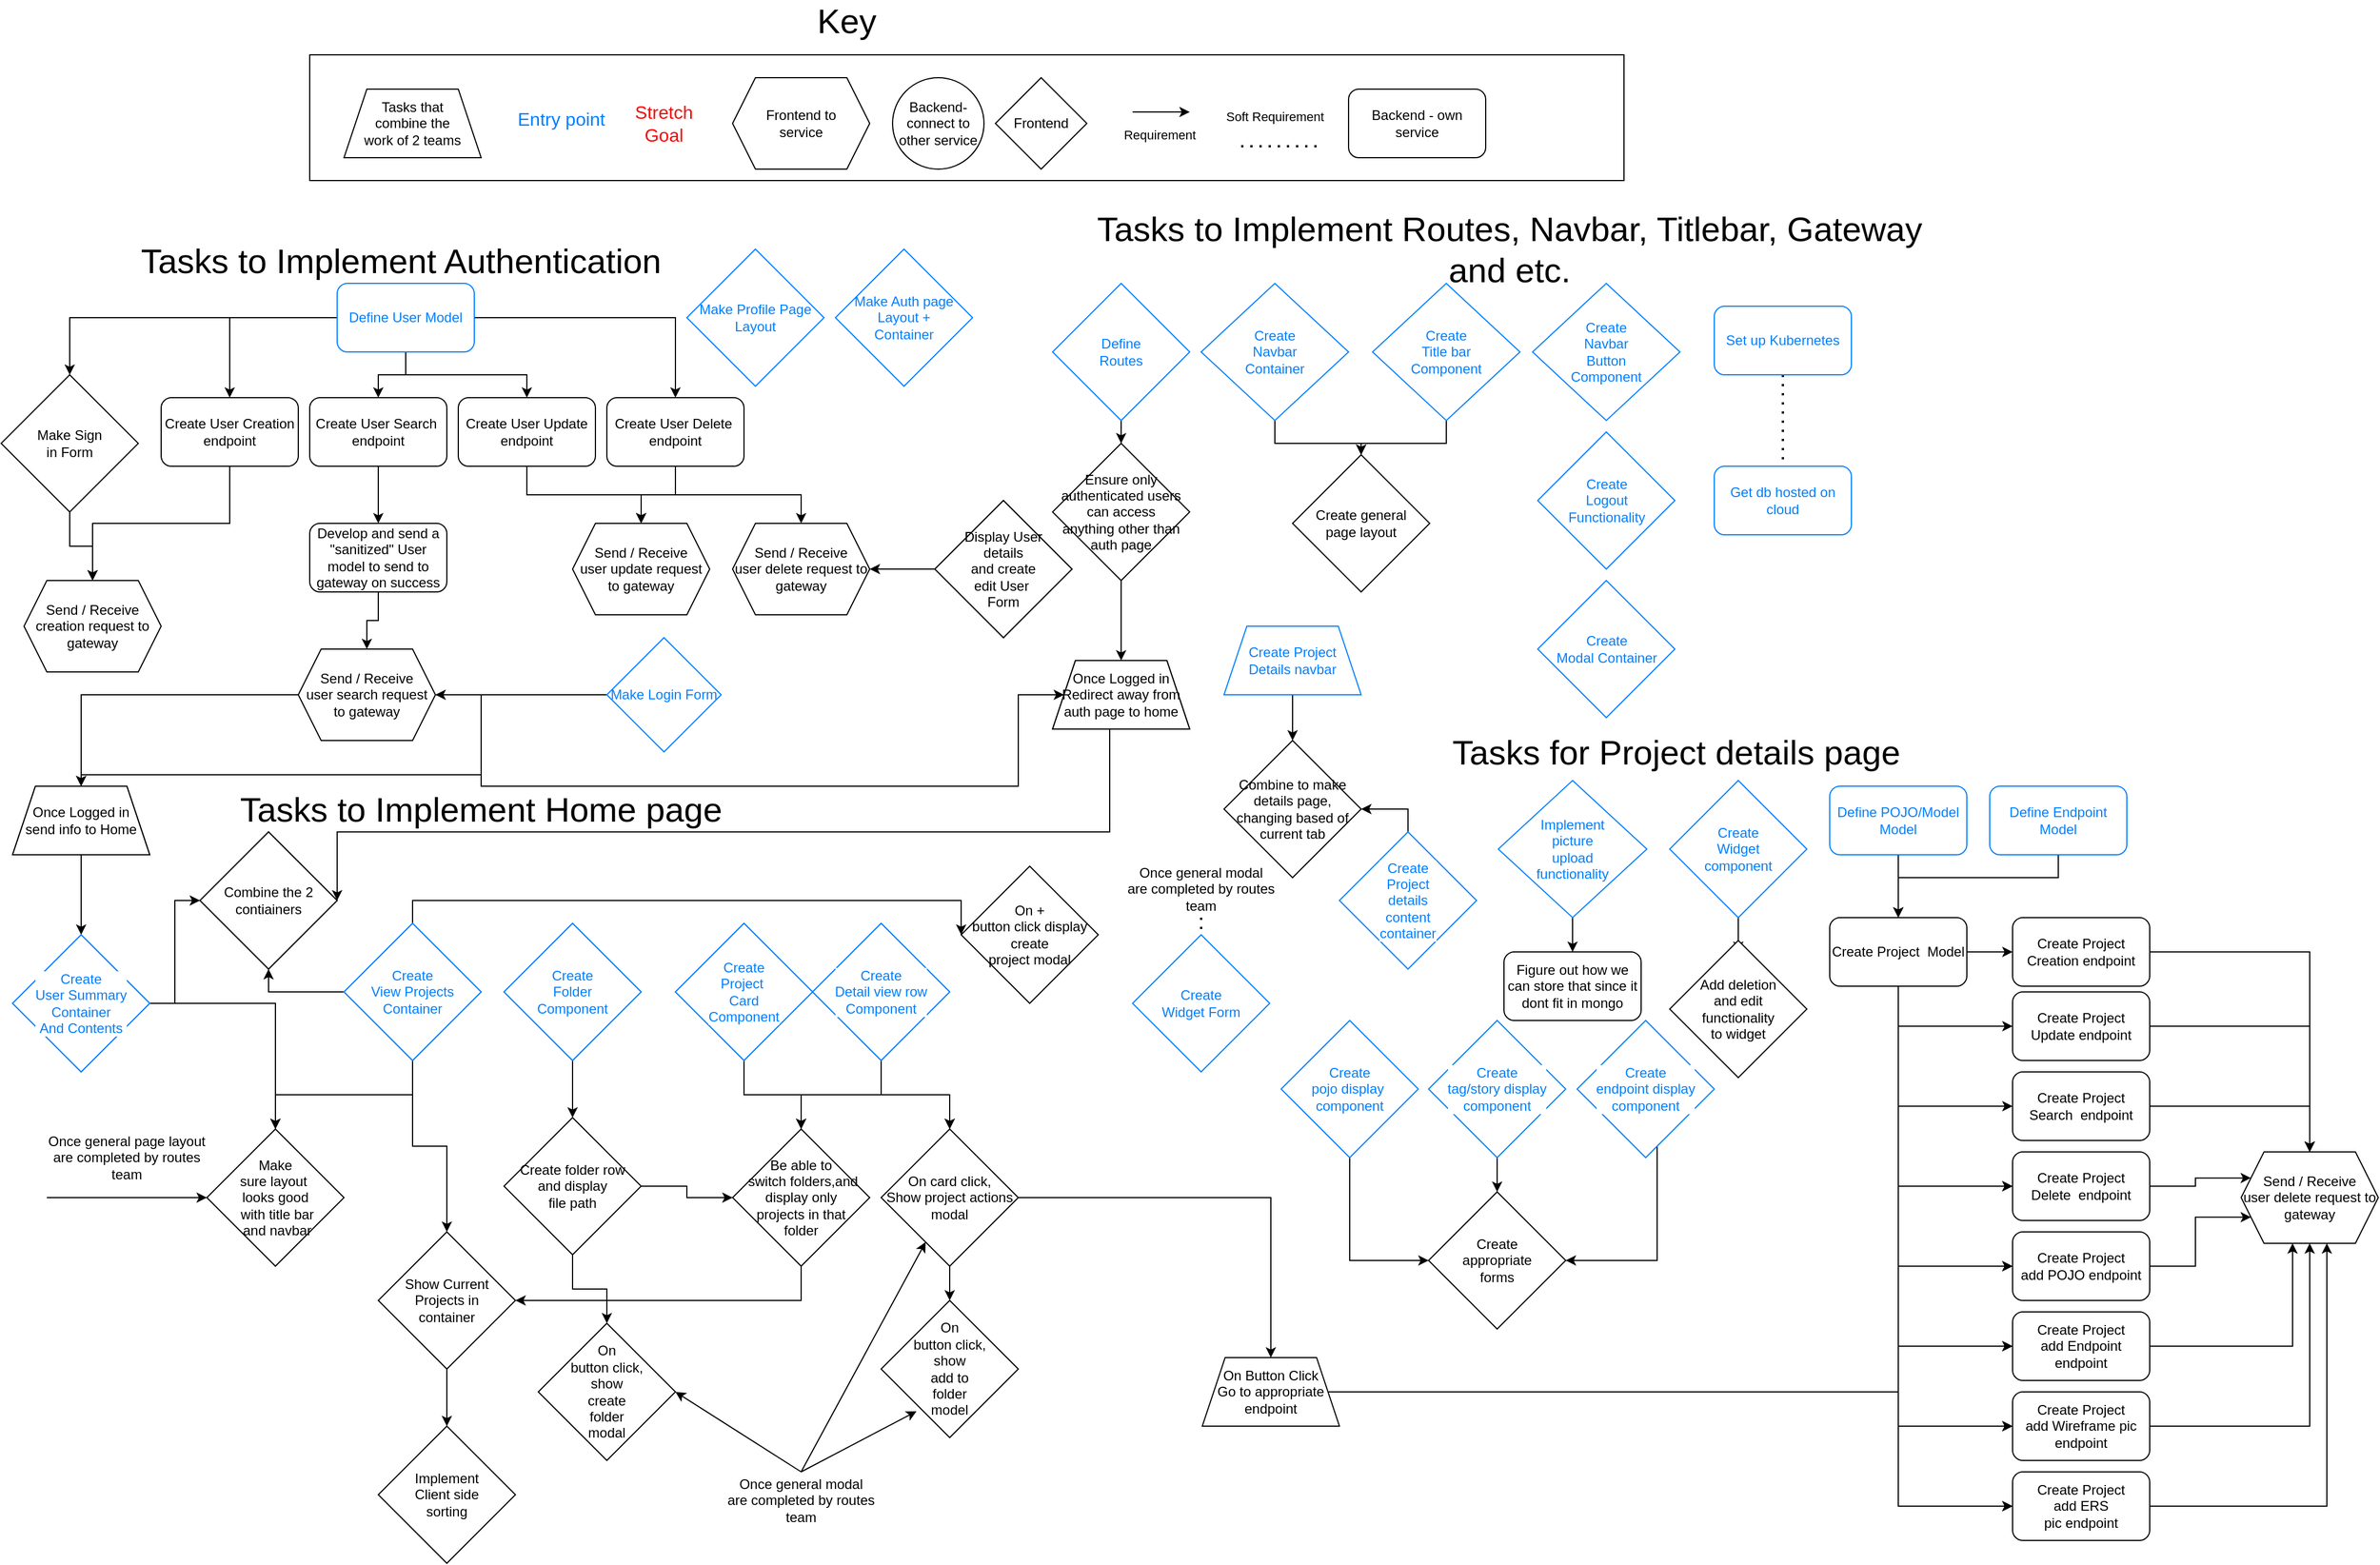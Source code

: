 <mxfile version="14.7.3" type="device"><diagram id="C5RBs43oDa-KdzZeNtuy" name="Page-1"><mxGraphModel dx="2426" dy="2584" grid="1" gridSize="10" guides="1" tooltips="1" connect="1" arrows="1" fold="1" page="1" pageScale="1" pageWidth="827" pageHeight="1169" math="0" shadow="0"><root><mxCell id="WIyWlLk6GJQsqaUBKTNV-0"/><mxCell id="WIyWlLk6GJQsqaUBKTNV-1" parent="WIyWlLk6GJQsqaUBKTNV-0"/><mxCell id="fCDRb3hKOG8olFtA25Bi-0" value="&lt;font style=&quot;font-size: 30px&quot;&gt;Tasks to Implement Authentication&lt;/font&gt;" style="text;html=1;strokeColor=none;fillColor=none;align=center;verticalAlign=middle;whiteSpace=wrap;rounded=0;" vertex="1" parent="WIyWlLk6GJQsqaUBKTNV-1"><mxGeometry x="70" y="10" width="580" height="20" as="geometry"/></mxCell><mxCell id="fCDRb3hKOG8olFtA25Bi-57" style="edgeStyle=orthogonalEdgeStyle;rounded=0;orthogonalLoop=1;jettySize=auto;html=1;entryX=1;entryY=0.5;entryDx=0;entryDy=0;fontColor=#000000;" edge="1" parent="WIyWlLk6GJQsqaUBKTNV-1" source="fCDRb3hKOG8olFtA25Bi-7" target="fCDRb3hKOG8olFtA25Bi-53"><mxGeometry relative="1" as="geometry"/></mxCell><mxCell id="fCDRb3hKOG8olFtA25Bi-7" value="&lt;font color=&quot;#007fff&quot;&gt;Make Login Form&lt;/font&gt;" style="rhombus;whiteSpace=wrap;html=1;strokeColor=#007FFF;" vertex="1" parent="WIyWlLk6GJQsqaUBKTNV-1"><mxGeometry x="540" y="350" width="100" height="100" as="geometry"/></mxCell><mxCell id="fCDRb3hKOG8olFtA25Bi-49" style="edgeStyle=orthogonalEdgeStyle;rounded=0;orthogonalLoop=1;jettySize=auto;html=1;exitX=0.5;exitY=1;exitDx=0;exitDy=0;entryX=0.5;entryY=0;entryDx=0;entryDy=0;fontColor=#000000;" edge="1" parent="WIyWlLk6GJQsqaUBKTNV-1" source="fCDRb3hKOG8olFtA25Bi-8" target="fCDRb3hKOG8olFtA25Bi-46"><mxGeometry relative="1" as="geometry"/></mxCell><mxCell id="fCDRb3hKOG8olFtA25Bi-8" value="Make Sign &lt;br&gt;in Form" style="rhombus;whiteSpace=wrap;html=1;" vertex="1" parent="WIyWlLk6GJQsqaUBKTNV-1"><mxGeometry x="10" y="120" width="120" height="120" as="geometry"/></mxCell><mxCell id="fCDRb3hKOG8olFtA25Bi-9" value="Make Auth page Layout +&lt;br&gt;Container" style="rhombus;whiteSpace=wrap;html=1;strokeColor=#007FFF;fontColor=#007FFF;" vertex="1" parent="WIyWlLk6GJQsqaUBKTNV-1"><mxGeometry x="740" y="10" width="120" height="120" as="geometry"/></mxCell><mxCell id="fCDRb3hKOG8olFtA25Bi-30" style="edgeStyle=orthogonalEdgeStyle;rounded=0;orthogonalLoop=1;jettySize=auto;html=1;fontColor=#FF0000;" edge="1" parent="WIyWlLk6GJQsqaUBKTNV-1" source="fCDRb3hKOG8olFtA25Bi-14" target="fCDRb3hKOG8olFtA25Bi-8"><mxGeometry relative="1" as="geometry"/></mxCell><mxCell id="fCDRb3hKOG8olFtA25Bi-31" style="edgeStyle=orthogonalEdgeStyle;rounded=0;orthogonalLoop=1;jettySize=auto;html=1;exitX=0;exitY=0.5;exitDx=0;exitDy=0;entryX=0.5;entryY=0;entryDx=0;entryDy=0;fontColor=#FF0000;" edge="1" parent="WIyWlLk6GJQsqaUBKTNV-1" source="fCDRb3hKOG8olFtA25Bi-14" target="fCDRb3hKOG8olFtA25Bi-18"><mxGeometry relative="1" as="geometry"/></mxCell><mxCell id="fCDRb3hKOG8olFtA25Bi-32" style="edgeStyle=orthogonalEdgeStyle;rounded=0;orthogonalLoop=1;jettySize=auto;html=1;exitX=0.5;exitY=1;exitDx=0;exitDy=0;entryX=0.5;entryY=0;entryDx=0;entryDy=0;fontColor=#FF0000;" edge="1" parent="WIyWlLk6GJQsqaUBKTNV-1" source="fCDRb3hKOG8olFtA25Bi-14" target="fCDRb3hKOG8olFtA25Bi-21"><mxGeometry relative="1" as="geometry"/></mxCell><mxCell id="fCDRb3hKOG8olFtA25Bi-33" style="edgeStyle=orthogonalEdgeStyle;rounded=0;orthogonalLoop=1;jettySize=auto;html=1;exitX=0.5;exitY=1;exitDx=0;exitDy=0;fontColor=#FF0000;" edge="1" parent="WIyWlLk6GJQsqaUBKTNV-1" source="fCDRb3hKOG8olFtA25Bi-14" target="fCDRb3hKOG8olFtA25Bi-24"><mxGeometry relative="1" as="geometry"/></mxCell><mxCell id="fCDRb3hKOG8olFtA25Bi-34" style="edgeStyle=orthogonalEdgeStyle;rounded=0;orthogonalLoop=1;jettySize=auto;html=1;exitX=1;exitY=0.5;exitDx=0;exitDy=0;fontColor=#FF0000;" edge="1" parent="WIyWlLk6GJQsqaUBKTNV-1" source="fCDRb3hKOG8olFtA25Bi-14" target="fCDRb3hKOG8olFtA25Bi-25"><mxGeometry relative="1" as="geometry"/></mxCell><mxCell id="fCDRb3hKOG8olFtA25Bi-14" value="&lt;font&gt;Define User Model&lt;/font&gt;" style="rounded=1;whiteSpace=wrap;html=1;strokeColor=#007FFF;fontColor=#007FFF;" vertex="1" parent="WIyWlLk6GJQsqaUBKTNV-1"><mxGeometry x="304" y="40" width="120" height="60" as="geometry"/></mxCell><mxCell id="fCDRb3hKOG8olFtA25Bi-50" style="edgeStyle=orthogonalEdgeStyle;rounded=0;orthogonalLoop=1;jettySize=auto;html=1;exitX=0.5;exitY=1;exitDx=0;exitDy=0;entryX=0.5;entryY=0;entryDx=0;entryDy=0;fontColor=#000000;" edge="1" parent="WIyWlLk6GJQsqaUBKTNV-1" source="fCDRb3hKOG8olFtA25Bi-18" target="fCDRb3hKOG8olFtA25Bi-46"><mxGeometry relative="1" as="geometry"/></mxCell><mxCell id="fCDRb3hKOG8olFtA25Bi-18" value="&lt;font color=&quot;#000000&quot;&gt;Create User Creation endpoint&lt;/font&gt;" style="rounded=1;whiteSpace=wrap;html=1;fontColor=#FF0000;strokeColor=#000000;" vertex="1" parent="WIyWlLk6GJQsqaUBKTNV-1"><mxGeometry x="150" y="140" width="120" height="60" as="geometry"/></mxCell><mxCell id="fCDRb3hKOG8olFtA25Bi-44" style="edgeStyle=orthogonalEdgeStyle;rounded=0;orthogonalLoop=1;jettySize=auto;html=1;exitX=0.5;exitY=1;exitDx=0;exitDy=0;fontColor=#FF0000;" edge="1" parent="WIyWlLk6GJQsqaUBKTNV-1" source="fCDRb3hKOG8olFtA25Bi-21" target="fCDRb3hKOG8olFtA25Bi-43"><mxGeometry relative="1" as="geometry"/></mxCell><mxCell id="fCDRb3hKOG8olFtA25Bi-21" value="&lt;font color=&quot;#000000&quot;&gt;Create User Search&amp;nbsp; endpoint&lt;/font&gt;" style="rounded=1;whiteSpace=wrap;html=1;fontColor=#FF0000;strokeColor=#000000;" vertex="1" parent="WIyWlLk6GJQsqaUBKTNV-1"><mxGeometry x="280" y="140" width="120" height="60" as="geometry"/></mxCell><mxCell id="fCDRb3hKOG8olFtA25Bi-63" style="edgeStyle=orthogonalEdgeStyle;rounded=0;orthogonalLoop=1;jettySize=auto;html=1;fontColor=#000000;" edge="1" parent="WIyWlLk6GJQsqaUBKTNV-1" source="fCDRb3hKOG8olFtA25Bi-24" target="fCDRb3hKOG8olFtA25Bi-58"><mxGeometry relative="1" as="geometry"/></mxCell><mxCell id="fCDRb3hKOG8olFtA25Bi-24" value="&lt;font color=&quot;#000000&quot;&gt;Create User Update endpoint&lt;/font&gt;" style="rounded=1;whiteSpace=wrap;html=1;fontColor=#FF0000;strokeColor=#000000;" vertex="1" parent="WIyWlLk6GJQsqaUBKTNV-1"><mxGeometry x="410" y="140" width="120" height="60" as="geometry"/></mxCell><mxCell id="fCDRb3hKOG8olFtA25Bi-60" style="edgeStyle=orthogonalEdgeStyle;rounded=0;orthogonalLoop=1;jettySize=auto;html=1;entryX=0.5;entryY=0;entryDx=0;entryDy=0;fontColor=#000000;" edge="1" parent="WIyWlLk6GJQsqaUBKTNV-1" source="fCDRb3hKOG8olFtA25Bi-25" target="fCDRb3hKOG8olFtA25Bi-58"><mxGeometry relative="1" as="geometry"/></mxCell><mxCell id="fCDRb3hKOG8olFtA25Bi-61" style="edgeStyle=orthogonalEdgeStyle;rounded=0;orthogonalLoop=1;jettySize=auto;html=1;entryX=0.5;entryY=0;entryDx=0;entryDy=0;fontColor=#000000;" edge="1" parent="WIyWlLk6GJQsqaUBKTNV-1" source="fCDRb3hKOG8olFtA25Bi-25" target="fCDRb3hKOG8olFtA25Bi-59"><mxGeometry relative="1" as="geometry"/></mxCell><mxCell id="fCDRb3hKOG8olFtA25Bi-25" value="&lt;font color=&quot;#000000&quot;&gt;Create User Delete&amp;nbsp; endpoint&lt;/font&gt;" style="rounded=1;whiteSpace=wrap;html=1;fontColor=#FF0000;strokeColor=#000000;" vertex="1" parent="WIyWlLk6GJQsqaUBKTNV-1"><mxGeometry x="540" y="140" width="120" height="60" as="geometry"/></mxCell><mxCell id="fCDRb3hKOG8olFtA25Bi-37" value="&lt;font&gt;Make Profile Page Layout&lt;/font&gt;" style="rhombus;whiteSpace=wrap;html=1;strokeColor=#007FFF;fontColor=#007FFF;" vertex="1" parent="WIyWlLk6GJQsqaUBKTNV-1"><mxGeometry x="610" y="10" width="120" height="120" as="geometry"/></mxCell><mxCell id="fCDRb3hKOG8olFtA25Bi-62" style="edgeStyle=orthogonalEdgeStyle;rounded=0;orthogonalLoop=1;jettySize=auto;html=1;entryX=1;entryY=0.5;entryDx=0;entryDy=0;fontColor=#000000;" edge="1" parent="WIyWlLk6GJQsqaUBKTNV-1" source="fCDRb3hKOG8olFtA25Bi-40" target="fCDRb3hKOG8olFtA25Bi-59"><mxGeometry relative="1" as="geometry"/></mxCell><mxCell id="fCDRb3hKOG8olFtA25Bi-40" value="&lt;font color=&quot;#000000&quot;&gt;Display User &lt;br&gt;details&lt;br&gt;and create&lt;br&gt;edit User&amp;nbsp;&lt;br&gt;Form&lt;br&gt;&lt;/font&gt;" style="rhombus;whiteSpace=wrap;html=1;fontColor=#FF0000;fillColor=none;" vertex="1" parent="WIyWlLk6GJQsqaUBKTNV-1"><mxGeometry x="827" y="230" width="120" height="120" as="geometry"/></mxCell><mxCell id="fCDRb3hKOG8olFtA25Bi-160" style="edgeStyle=orthogonalEdgeStyle;rounded=0;orthogonalLoop=1;jettySize=auto;html=1;fontColor=#007FFF;" edge="1" parent="WIyWlLk6GJQsqaUBKTNV-1" source="fCDRb3hKOG8olFtA25Bi-43" target="fCDRb3hKOG8olFtA25Bi-53"><mxGeometry relative="1" as="geometry"/></mxCell><mxCell id="fCDRb3hKOG8olFtA25Bi-43" value="&lt;font color=&quot;#000000&quot;&gt;Develop and send a &quot;sanitized&quot; User model to send to gateway on success&lt;/font&gt;" style="rounded=1;whiteSpace=wrap;html=1;fontColor=#FF0000;strokeColor=#000000;" vertex="1" parent="WIyWlLk6GJQsqaUBKTNV-1"><mxGeometry x="280" y="250" width="120" height="60" as="geometry"/></mxCell><mxCell id="fCDRb3hKOG8olFtA25Bi-46" value="Send / Receive&lt;br&gt;creation request to gateway" style="shape=hexagon;perimeter=hexagonPerimeter2;whiteSpace=wrap;html=1;fixedSize=1;fontColor=#000000;strokeColor=#000000;" vertex="1" parent="WIyWlLk6GJQsqaUBKTNV-1"><mxGeometry x="30" y="300" width="120" height="80" as="geometry"/></mxCell><mxCell id="fCDRb3hKOG8olFtA25Bi-123" style="edgeStyle=orthogonalEdgeStyle;rounded=0;orthogonalLoop=1;jettySize=auto;html=1;fontColor=#000000;" edge="1" parent="WIyWlLk6GJQsqaUBKTNV-1" source="fCDRb3hKOG8olFtA25Bi-53"><mxGeometry relative="1" as="geometry"><mxPoint x="80" y="480" as="targetPoint"/><Array as="points"><mxPoint x="430" y="400"/><mxPoint x="430" y="470"/><mxPoint x="80" y="470"/></Array></mxGeometry></mxCell><mxCell id="fCDRb3hKOG8olFtA25Bi-139" style="edgeStyle=orthogonalEdgeStyle;rounded=0;orthogonalLoop=1;jettySize=auto;html=1;entryX=0;entryY=0.5;entryDx=0;entryDy=0;fontColor=#007FFF;" edge="1" parent="WIyWlLk6GJQsqaUBKTNV-1" source="fCDRb3hKOG8olFtA25Bi-53" target="fCDRb3hKOG8olFtA25Bi-133"><mxGeometry relative="1" as="geometry"><Array as="points"><mxPoint x="430" y="400"/><mxPoint x="430" y="480"/><mxPoint x="900" y="480"/><mxPoint x="900" y="400"/></Array></mxGeometry></mxCell><mxCell id="fCDRb3hKOG8olFtA25Bi-159" style="edgeStyle=orthogonalEdgeStyle;rounded=0;orthogonalLoop=1;jettySize=auto;html=1;entryX=0.5;entryY=0;entryDx=0;entryDy=0;fontColor=#007FFF;" edge="1" parent="WIyWlLk6GJQsqaUBKTNV-1" source="fCDRb3hKOG8olFtA25Bi-53" target="fCDRb3hKOG8olFtA25Bi-120"><mxGeometry relative="1" as="geometry"/></mxCell><mxCell id="fCDRb3hKOG8olFtA25Bi-53" value="Send / Receive&lt;br&gt;user search request to gateway" style="shape=hexagon;perimeter=hexagonPerimeter2;whiteSpace=wrap;html=1;fixedSize=1;fontColor=#000000;strokeColor=#000000;" vertex="1" parent="WIyWlLk6GJQsqaUBKTNV-1"><mxGeometry x="270" y="360" width="120" height="80" as="geometry"/></mxCell><mxCell id="fCDRb3hKOG8olFtA25Bi-58" value="Send / Receive&lt;br&gt;user update request to gateway" style="shape=hexagon;perimeter=hexagonPerimeter2;whiteSpace=wrap;html=1;fixedSize=1;fontColor=#000000;strokeColor=#000000;" vertex="1" parent="WIyWlLk6GJQsqaUBKTNV-1"><mxGeometry x="510" y="250" width="120" height="80" as="geometry"/></mxCell><mxCell id="fCDRb3hKOG8olFtA25Bi-59" value="Send / Receive&lt;br&gt;user delete request to gateway" style="shape=hexagon;perimeter=hexagonPerimeter2;whiteSpace=wrap;html=1;fixedSize=1;fontColor=#000000;strokeColor=#000000;" vertex="1" parent="WIyWlLk6GJQsqaUBKTNV-1"><mxGeometry x="650" y="250" width="120" height="80" as="geometry"/></mxCell><mxCell id="fCDRb3hKOG8olFtA25Bi-65" value="&lt;font style=&quot;font-size: 30px&quot;&gt;Tasks to Implement Home page&lt;/font&gt;" style="text;html=1;strokeColor=none;fillColor=none;align=center;verticalAlign=middle;whiteSpace=wrap;rounded=0;" vertex="1" parent="WIyWlLk6GJQsqaUBKTNV-1"><mxGeometry x="140" y="490" width="580" height="20" as="geometry"/></mxCell><mxCell id="fCDRb3hKOG8olFtA25Bi-73" style="edgeStyle=orthogonalEdgeStyle;rounded=0;orthogonalLoop=1;jettySize=auto;html=1;fontColor=#000000;" edge="1" parent="WIyWlLk6GJQsqaUBKTNV-1" source="fCDRb3hKOG8olFtA25Bi-66" target="fCDRb3hKOG8olFtA25Bi-72"><mxGeometry relative="1" as="geometry"/></mxCell><mxCell id="fCDRb3hKOG8olFtA25Bi-102" style="edgeStyle=orthogonalEdgeStyle;rounded=0;orthogonalLoop=1;jettySize=auto;html=1;fontColor=#000000;" edge="1" parent="WIyWlLk6GJQsqaUBKTNV-1" source="fCDRb3hKOG8olFtA25Bi-66" target="fCDRb3hKOG8olFtA25Bi-101"><mxGeometry relative="1" as="geometry"/></mxCell><mxCell id="fCDRb3hKOG8olFtA25Bi-113" style="edgeStyle=orthogonalEdgeStyle;rounded=0;orthogonalLoop=1;jettySize=auto;html=1;fontColor=#000000;entryX=0;entryY=0.5;entryDx=0;entryDy=0;" edge="1" parent="WIyWlLk6GJQsqaUBKTNV-1" source="fCDRb3hKOG8olFtA25Bi-66" target="fCDRb3hKOG8olFtA25Bi-111"><mxGeometry relative="1" as="geometry"><mxPoint x="880" y="580" as="targetPoint"/><Array as="points"><mxPoint x="370" y="580"/></Array></mxGeometry></mxCell><mxCell id="fCDRb3hKOG8olFtA25Bi-136" style="edgeStyle=orthogonalEdgeStyle;rounded=0;orthogonalLoop=1;jettySize=auto;html=1;entryX=0.5;entryY=1;entryDx=0;entryDy=0;fontColor=#007FFF;" edge="1" parent="WIyWlLk6GJQsqaUBKTNV-1" source="fCDRb3hKOG8olFtA25Bi-66" target="fCDRb3hKOG8olFtA25Bi-134"><mxGeometry relative="1" as="geometry"/></mxCell><mxCell id="fCDRb3hKOG8olFtA25Bi-66" value="Create &lt;br&gt;View Projects&lt;br&gt;Container" style="rhombus;whiteSpace=wrap;html=1;fillColor=none;strokeColor=#007FFF;labelBackgroundColor=#ffffff;fontColor=#007FFF;" vertex="1" parent="WIyWlLk6GJQsqaUBKTNV-1"><mxGeometry x="310" y="600" width="120" height="120" as="geometry"/></mxCell><mxCell id="fCDRb3hKOG8olFtA25Bi-100" style="edgeStyle=orthogonalEdgeStyle;rounded=0;orthogonalLoop=1;jettySize=auto;html=1;fontColor=#000000;" edge="1" parent="WIyWlLk6GJQsqaUBKTNV-1" source="fCDRb3hKOG8olFtA25Bi-67" target="fCDRb3hKOG8olFtA25Bi-72"><mxGeometry relative="1" as="geometry"/></mxCell><mxCell id="fCDRb3hKOG8olFtA25Bi-135" style="edgeStyle=orthogonalEdgeStyle;rounded=0;orthogonalLoop=1;jettySize=auto;html=1;entryX=0;entryY=0.5;entryDx=0;entryDy=0;fontColor=#007FFF;" edge="1" parent="WIyWlLk6GJQsqaUBKTNV-1" source="fCDRb3hKOG8olFtA25Bi-67" target="fCDRb3hKOG8olFtA25Bi-134"><mxGeometry relative="1" as="geometry"/></mxCell><mxCell id="fCDRb3hKOG8olFtA25Bi-67" value="Create &lt;br&gt;User Summary&lt;br&gt;Container&lt;br&gt;And Contents" style="rhombus;whiteSpace=wrap;html=1;fillColor=none;strokeColor=#007FFF;labelBackgroundColor=#ffffff;fontColor=#007FFF;" vertex="1" parent="WIyWlLk6GJQsqaUBKTNV-1"><mxGeometry x="20" y="610" width="120" height="120" as="geometry"/></mxCell><mxCell id="fCDRb3hKOG8olFtA25Bi-68" value="" style="endArrow=classic;html=1;fontColor=#000000;entryX=0;entryY=0.5;entryDx=0;entryDy=0;" edge="1" parent="WIyWlLk6GJQsqaUBKTNV-1" target="fCDRb3hKOG8olFtA25Bi-72"><mxGeometry width="50" height="50" relative="1" as="geometry"><mxPoint x="50" y="840" as="sourcePoint"/><mxPoint x="149" y="790" as="targetPoint"/></mxGeometry></mxCell><mxCell id="fCDRb3hKOG8olFtA25Bi-70" value="Once general page layout&lt;br&gt;are completed by routes team" style="text;html=1;strokeColor=none;fillColor=none;align=center;verticalAlign=middle;whiteSpace=wrap;rounded=0;fontColor=#000000;" vertex="1" parent="WIyWlLk6GJQsqaUBKTNV-1"><mxGeometry x="40" y="780" width="160" height="50" as="geometry"/></mxCell><mxCell id="fCDRb3hKOG8olFtA25Bi-72" value="Make &lt;br&gt;sure layout&amp;nbsp;&lt;br&gt;looks good&lt;br&gt;&amp;nbsp;with title bar&lt;br&gt;&amp;nbsp;and navbar" style="rhombus;whiteSpace=wrap;html=1;fontColor=#000000;strokeColor=#000000;" vertex="1" parent="WIyWlLk6GJQsqaUBKTNV-1"><mxGeometry x="190" y="780" width="120" height="120" as="geometry"/></mxCell><mxCell id="fCDRb3hKOG8olFtA25Bi-88" style="edgeStyle=orthogonalEdgeStyle;rounded=0;orthogonalLoop=1;jettySize=auto;html=1;fontColor=#000000;" edge="1" parent="WIyWlLk6GJQsqaUBKTNV-1" source="fCDRb3hKOG8olFtA25Bi-76" target="fCDRb3hKOG8olFtA25Bi-86"><mxGeometry relative="1" as="geometry"/></mxCell><mxCell id="fCDRb3hKOG8olFtA25Bi-99" style="edgeStyle=orthogonalEdgeStyle;rounded=0;orthogonalLoop=1;jettySize=auto;html=1;exitX=0.5;exitY=1;exitDx=0;exitDy=0;fontColor=#000000;" edge="1" parent="WIyWlLk6GJQsqaUBKTNV-1" source="fCDRb3hKOG8olFtA25Bi-76" target="fCDRb3hKOG8olFtA25Bi-91"><mxGeometry relative="1" as="geometry"/></mxCell><mxCell id="fCDRb3hKOG8olFtA25Bi-76" value="Create &lt;br&gt;Project&amp;nbsp;&lt;br&gt;Card&lt;br&gt;Component" style="rhombus;whiteSpace=wrap;html=1;fillColor=none;strokeColor=#007FFF;labelBackgroundColor=#ffffff;fontColor=#007FFF;" vertex="1" parent="WIyWlLk6GJQsqaUBKTNV-1"><mxGeometry x="600" y="600" width="120" height="120" as="geometry"/></mxCell><mxCell id="fCDRb3hKOG8olFtA25Bi-84" style="edgeStyle=orthogonalEdgeStyle;rounded=0;orthogonalLoop=1;jettySize=auto;html=1;fontColor=#000000;" edge="1" parent="WIyWlLk6GJQsqaUBKTNV-1" source="fCDRb3hKOG8olFtA25Bi-78" target="fCDRb3hKOG8olFtA25Bi-83"><mxGeometry relative="1" as="geometry"/></mxCell><mxCell id="fCDRb3hKOG8olFtA25Bi-78" value="Create &lt;br&gt;Folder&lt;br&gt;Component" style="rhombus;whiteSpace=wrap;html=1;fillColor=none;strokeColor=#007FFF;labelBackgroundColor=#ffffff;fontColor=#007FFF;" vertex="1" parent="WIyWlLk6GJQsqaUBKTNV-1"><mxGeometry x="450" y="600" width="120" height="120" as="geometry"/></mxCell><mxCell id="fCDRb3hKOG8olFtA25Bi-94" style="edgeStyle=orthogonalEdgeStyle;rounded=0;orthogonalLoop=1;jettySize=auto;html=1;fontColor=#000000;" edge="1" parent="WIyWlLk6GJQsqaUBKTNV-1" source="fCDRb3hKOG8olFtA25Bi-80" target="fCDRb3hKOG8olFtA25Bi-86"><mxGeometry relative="1" as="geometry"/></mxCell><mxCell id="fCDRb3hKOG8olFtA25Bi-98" style="edgeStyle=orthogonalEdgeStyle;rounded=0;orthogonalLoop=1;jettySize=auto;html=1;fontColor=#000000;" edge="1" parent="WIyWlLk6GJQsqaUBKTNV-1" source="fCDRb3hKOG8olFtA25Bi-80" target="fCDRb3hKOG8olFtA25Bi-91"><mxGeometry relative="1" as="geometry"/></mxCell><mxCell id="fCDRb3hKOG8olFtA25Bi-80" value="Create &lt;br&gt;Detail view row&lt;br&gt;Component" style="rhombus;whiteSpace=wrap;html=1;fillColor=none;strokeColor=#007FFF;labelBackgroundColor=#ffffff;fontColor=#007FFF;" vertex="1" parent="WIyWlLk6GJQsqaUBKTNV-1"><mxGeometry x="720" y="600" width="120" height="120" as="geometry"/></mxCell><mxCell id="fCDRb3hKOG8olFtA25Bi-82" value="Implement &lt;br&gt;Client side &lt;br&gt;sorting" style="rhombus;whiteSpace=wrap;html=1;fontColor=#000000;strokeColor=#000000;" vertex="1" parent="WIyWlLk6GJQsqaUBKTNV-1"><mxGeometry x="340" y="1040" width="120" height="120" as="geometry"/></mxCell><mxCell id="fCDRb3hKOG8olFtA25Bi-87" style="edgeStyle=orthogonalEdgeStyle;rounded=0;orthogonalLoop=1;jettySize=auto;html=1;entryX=0;entryY=0.5;entryDx=0;entryDy=0;fontColor=#000000;" edge="1" parent="WIyWlLk6GJQsqaUBKTNV-1" source="fCDRb3hKOG8olFtA25Bi-83" target="fCDRb3hKOG8olFtA25Bi-86"><mxGeometry relative="1" as="geometry"/></mxCell><mxCell id="fCDRb3hKOG8olFtA25Bi-109" style="edgeStyle=orthogonalEdgeStyle;rounded=0;orthogonalLoop=1;jettySize=auto;html=1;fontColor=#000000;" edge="1" parent="WIyWlLk6GJQsqaUBKTNV-1" source="fCDRb3hKOG8olFtA25Bi-83" target="fCDRb3hKOG8olFtA25Bi-108"><mxGeometry relative="1" as="geometry"/></mxCell><mxCell id="fCDRb3hKOG8olFtA25Bi-83" value="Create folder row&lt;br&gt;and display &lt;br&gt;file path" style="rhombus;whiteSpace=wrap;html=1;fontColor=#000000;strokeColor=#000000;" vertex="1" parent="WIyWlLk6GJQsqaUBKTNV-1"><mxGeometry x="450" y="770" width="120" height="120" as="geometry"/></mxCell><mxCell id="fCDRb3hKOG8olFtA25Bi-104" style="edgeStyle=orthogonalEdgeStyle;rounded=0;orthogonalLoop=1;jettySize=auto;html=1;entryX=1;entryY=0.5;entryDx=0;entryDy=0;fontColor=#000000;" edge="1" parent="WIyWlLk6GJQsqaUBKTNV-1" source="fCDRb3hKOG8olFtA25Bi-86" target="fCDRb3hKOG8olFtA25Bi-101"><mxGeometry relative="1" as="geometry"><Array as="points"><mxPoint x="710" y="930"/></Array></mxGeometry></mxCell><mxCell id="fCDRb3hKOG8olFtA25Bi-86" value="Be able to&lt;br&gt;&amp;nbsp;switch folders,and display only &lt;br&gt;projects in that &lt;br&gt;folder" style="rhombus;whiteSpace=wrap;html=1;fontColor=#000000;strokeColor=#000000;" vertex="1" parent="WIyWlLk6GJQsqaUBKTNV-1"><mxGeometry x="650" y="780" width="120" height="120" as="geometry"/></mxCell><mxCell id="fCDRb3hKOG8olFtA25Bi-106" style="edgeStyle=orthogonalEdgeStyle;rounded=0;orthogonalLoop=1;jettySize=auto;html=1;fontColor=#000000;" edge="1" parent="WIyWlLk6GJQsqaUBKTNV-1" source="fCDRb3hKOG8olFtA25Bi-91" target="fCDRb3hKOG8olFtA25Bi-107"><mxGeometry relative="1" as="geometry"><mxPoint x="840" y="960" as="targetPoint"/></mxGeometry></mxCell><mxCell id="fCDRb3hKOG8olFtA25Bi-257" style="edgeStyle=orthogonalEdgeStyle;rounded=0;orthogonalLoop=1;jettySize=auto;html=1;fontColor=#007FFF;" edge="1" parent="WIyWlLk6GJQsqaUBKTNV-1" source="fCDRb3hKOG8olFtA25Bi-91" target="fCDRb3hKOG8olFtA25Bi-256"><mxGeometry relative="1" as="geometry"/></mxCell><mxCell id="fCDRb3hKOG8olFtA25Bi-91" value="On card click,&lt;br&gt;Show project actions modal" style="rhombus;whiteSpace=wrap;html=1;fontColor=#000000;strokeColor=#000000;" vertex="1" parent="WIyWlLk6GJQsqaUBKTNV-1"><mxGeometry x="780" y="780" width="120" height="120" as="geometry"/></mxCell><mxCell id="fCDRb3hKOG8olFtA25Bi-105" style="edgeStyle=orthogonalEdgeStyle;rounded=0;orthogonalLoop=1;jettySize=auto;html=1;fontColor=#000000;" edge="1" parent="WIyWlLk6GJQsqaUBKTNV-1" source="fCDRb3hKOG8olFtA25Bi-101" target="fCDRb3hKOG8olFtA25Bi-82"><mxGeometry relative="1" as="geometry"/></mxCell><mxCell id="fCDRb3hKOG8olFtA25Bi-101" value="Show Current Projects in &lt;br&gt;container" style="rhombus;whiteSpace=wrap;html=1;fontColor=#000000;strokeColor=#000000;" vertex="1" parent="WIyWlLk6GJQsqaUBKTNV-1"><mxGeometry x="340" y="870" width="120" height="120" as="geometry"/></mxCell><mxCell id="fCDRb3hKOG8olFtA25Bi-107" value="On &lt;br&gt;button click,&lt;br&gt;show &lt;br&gt;add to &lt;br&gt;folder&lt;br&gt;model" style="rhombus;whiteSpace=wrap;html=1;fontColor=#000000;strokeColor=#000000;" vertex="1" parent="WIyWlLk6GJQsqaUBKTNV-1"><mxGeometry x="780" y="930" width="120" height="120" as="geometry"/></mxCell><mxCell id="fCDRb3hKOG8olFtA25Bi-108" value="On &lt;br&gt;button click,&lt;br&gt;show &lt;br&gt;create &lt;br&gt;folder &lt;br&gt;modal" style="rhombus;whiteSpace=wrap;html=1;fontColor=#000000;strokeColor=#000000;" vertex="1" parent="WIyWlLk6GJQsqaUBKTNV-1"><mxGeometry x="480" y="950" width="120" height="120" as="geometry"/></mxCell><mxCell id="fCDRb3hKOG8olFtA25Bi-111" value="On + &lt;br&gt;button click display create &lt;br&gt;project modal" style="rhombus;whiteSpace=wrap;html=1;fontColor=#000000;strokeColor=#000000;" vertex="1" parent="WIyWlLk6GJQsqaUBKTNV-1"><mxGeometry x="850" y="550" width="120" height="120" as="geometry"/></mxCell><mxCell id="fCDRb3hKOG8olFtA25Bi-114" value="&lt;font style=&quot;font-size: 30px&quot;&gt;Tasks for Project details page&amp;nbsp;&lt;/font&gt;" style="text;html=1;strokeColor=none;fillColor=none;align=center;verticalAlign=middle;whiteSpace=wrap;rounded=0;" vertex="1" parent="WIyWlLk6GJQsqaUBKTNV-1"><mxGeometry x="1190" y="440" width="580" height="20" as="geometry"/></mxCell><mxCell id="fCDRb3hKOG8olFtA25Bi-117" value="&lt;div style=&quot;text-align: center&quot;&gt;&lt;span style=&quot;font-size: 16px&quot;&gt;&lt;font face=&quot;helvetica&quot; color=&quot;#007fff&quot;&gt;Entry point&lt;/font&gt;&lt;/span&gt;&lt;/div&gt;" style="text;whiteSpace=wrap;html=1;fontColor=#000000;" vertex="1" parent="WIyWlLk6GJQsqaUBKTNV-1"><mxGeometry x="460" y="-120" width="110" height="30" as="geometry"/></mxCell><mxCell id="fCDRb3hKOG8olFtA25Bi-1" value="&lt;font style=&quot;font-size: 30px&quot;&gt;Key&lt;/font&gt;" style="text;html=1;strokeColor=none;fillColor=none;align=center;verticalAlign=middle;whiteSpace=wrap;rounded=0;" vertex="1" parent="WIyWlLk6GJQsqaUBKTNV-1"><mxGeometry x="730" y="-200" width="40" height="20" as="geometry"/></mxCell><mxCell id="fCDRb3hKOG8olFtA25Bi-2" value="Backend - own service" style="rounded=1;whiteSpace=wrap;html=1;" vertex="1" parent="WIyWlLk6GJQsqaUBKTNV-1"><mxGeometry x="1189" y="-130" width="120" height="60" as="geometry"/></mxCell><mxCell id="fCDRb3hKOG8olFtA25Bi-3" value="Frontend" style="rhombus;whiteSpace=wrap;html=1;" vertex="1" parent="WIyWlLk6GJQsqaUBKTNV-1"><mxGeometry x="880" y="-140" width="80" height="80" as="geometry"/></mxCell><mxCell id="fCDRb3hKOG8olFtA25Bi-5" value="&lt;font style=&quot;font-size: 16px&quot; color=&quot;#ff0000&quot;&gt;Stretch Goal&lt;/font&gt;" style="text;html=1;strokeColor=none;fillColor=none;align=center;verticalAlign=middle;whiteSpace=wrap;rounded=0;" vertex="1" parent="WIyWlLk6GJQsqaUBKTNV-1"><mxGeometry x="570" y="-110" width="40" height="20" as="geometry"/></mxCell><mxCell id="fCDRb3hKOG8olFtA25Bi-6" value="Backend- connect to other service" style="ellipse;whiteSpace=wrap;html=1;aspect=fixed;" vertex="1" parent="WIyWlLk6GJQsqaUBKTNV-1"><mxGeometry x="790" y="-140" width="80" height="80" as="geometry"/></mxCell><mxCell id="fCDRb3hKOG8olFtA25Bi-10" value="" style="endArrow=classic;html=1;" edge="1" parent="WIyWlLk6GJQsqaUBKTNV-1"><mxGeometry x="955" y="-440" width="50" height="50" as="geometry"><mxPoint x="1000" y="-110" as="sourcePoint"/><mxPoint x="1050" y="-110" as="targetPoint"/></mxGeometry></mxCell><mxCell id="fCDRb3hKOG8olFtA25Bi-11" value="Requirement&amp;nbsp;" style="edgeLabel;html=1;align=center;verticalAlign=middle;resizable=0;points=[];" vertex="1" connectable="0" parent="fCDRb3hKOG8olFtA25Bi-10"><mxGeometry x="-0.44" y="4" relative="1" as="geometry"><mxPoint x="11" y="24" as="offset"/></mxGeometry></mxCell><mxCell id="fCDRb3hKOG8olFtA25Bi-45" value="Frontend to&lt;br&gt;service" style="shape=hexagon;perimeter=hexagonPerimeter2;whiteSpace=wrap;html=1;fixedSize=1;fontColor=#000000;strokeColor=#000000;" vertex="1" parent="WIyWlLk6GJQsqaUBKTNV-1"><mxGeometry x="650" y="-140" width="120" height="80" as="geometry"/></mxCell><mxCell id="fCDRb3hKOG8olFtA25Bi-121" style="edgeStyle=orthogonalEdgeStyle;rounded=0;orthogonalLoop=1;jettySize=auto;html=1;entryX=0.5;entryY=0;entryDx=0;entryDy=0;fontColor=#000000;" edge="1" parent="WIyWlLk6GJQsqaUBKTNV-1" source="fCDRb3hKOG8olFtA25Bi-120" target="fCDRb3hKOG8olFtA25Bi-67"><mxGeometry relative="1" as="geometry"/></mxCell><mxCell id="fCDRb3hKOG8olFtA25Bi-120" value="&lt;span&gt;Once Logged in&lt;/span&gt;&lt;br&gt;&lt;span&gt;send info to Home&lt;/span&gt;" style="shape=trapezoid;perimeter=trapezoidPerimeter;whiteSpace=wrap;html=1;fixedSize=1;fontColor=#000000;strokeColor=#000000;fillColor=none;" vertex="1" parent="WIyWlLk6GJQsqaUBKTNV-1"><mxGeometry x="20" y="480" width="120" height="60" as="geometry"/></mxCell><mxCell id="fCDRb3hKOG8olFtA25Bi-124" value="Tasks that &lt;br&gt;combine the &lt;br&gt;work of 2 teams" style="shape=trapezoid;perimeter=trapezoidPerimeter;whiteSpace=wrap;html=1;fixedSize=1;fontColor=#000000;strokeColor=#000000;" vertex="1" parent="WIyWlLk6GJQsqaUBKTNV-1"><mxGeometry x="310" y="-130" width="120" height="60" as="geometry"/></mxCell><mxCell id="fCDRb3hKOG8olFtA25Bi-230" style="edgeStyle=orthogonalEdgeStyle;rounded=0;orthogonalLoop=1;jettySize=auto;html=1;entryX=0.5;entryY=0;entryDx=0;entryDy=0;fontColor=#007FFF;" edge="1" parent="WIyWlLk6GJQsqaUBKTNV-1" source="fCDRb3hKOG8olFtA25Bi-125" target="fCDRb3hKOG8olFtA25Bi-192"><mxGeometry relative="1" as="geometry"><Array as="points"><mxPoint x="1810" y="560"/><mxPoint x="1670" y="560"/></Array></mxGeometry></mxCell><mxCell id="fCDRb3hKOG8olFtA25Bi-125" value="&lt;font&gt;Define Endpoint Model&lt;/font&gt;" style="rounded=1;whiteSpace=wrap;html=1;strokeColor=#007FFF;fontColor=#007FFF;" vertex="1" parent="WIyWlLk6GJQsqaUBKTNV-1"><mxGeometry x="1750" y="480" width="120" height="60" as="geometry"/></mxCell><mxCell id="fCDRb3hKOG8olFtA25Bi-126" value="&lt;font style=&quot;font-size: 30px&quot;&gt;Tasks to Implement Routes, Navbar, Titlebar, Gateway and etc.&lt;/font&gt;" style="text;html=1;strokeColor=none;fillColor=none;align=center;verticalAlign=middle;whiteSpace=wrap;rounded=0;" vertex="1" parent="WIyWlLk6GJQsqaUBKTNV-1"><mxGeometry x="960" width="740" height="20" as="geometry"/></mxCell><mxCell id="fCDRb3hKOG8olFtA25Bi-132" style="edgeStyle=orthogonalEdgeStyle;rounded=0;orthogonalLoop=1;jettySize=auto;html=1;fontColor=#007FFF;" edge="1" parent="WIyWlLk6GJQsqaUBKTNV-1" source="fCDRb3hKOG8olFtA25Bi-129" target="fCDRb3hKOG8olFtA25Bi-131"><mxGeometry relative="1" as="geometry"/></mxCell><mxCell id="fCDRb3hKOG8olFtA25Bi-129" value="Define &lt;br&gt;Routes" style="rhombus;whiteSpace=wrap;html=1;strokeColor=#007FFF;labelBackgroundColor=#ffffff;fontColor=#007FFF;" vertex="1" parent="WIyWlLk6GJQsqaUBKTNV-1"><mxGeometry x="930" y="40" width="120" height="120" as="geometry"/></mxCell><mxCell id="fCDRb3hKOG8olFtA25Bi-138" style="edgeStyle=orthogonalEdgeStyle;rounded=0;orthogonalLoop=1;jettySize=auto;html=1;fontColor=#007FFF;" edge="1" parent="WIyWlLk6GJQsqaUBKTNV-1" source="fCDRb3hKOG8olFtA25Bi-131" target="fCDRb3hKOG8olFtA25Bi-133"><mxGeometry relative="1" as="geometry"/></mxCell><mxCell id="fCDRb3hKOG8olFtA25Bi-131" value="&lt;font color=&quot;#000000&quot;&gt;Ensure only authenticated users can access &lt;br&gt;anything other than auth page&lt;br&gt;&lt;/font&gt;" style="rhombus;whiteSpace=wrap;html=1;fontColor=#FF0000;" vertex="1" parent="WIyWlLk6GJQsqaUBKTNV-1"><mxGeometry x="930" y="180" width="120" height="120" as="geometry"/></mxCell><mxCell id="fCDRb3hKOG8olFtA25Bi-137" style="edgeStyle=orthogonalEdgeStyle;rounded=0;orthogonalLoop=1;jettySize=auto;html=1;entryX=1;entryY=0.5;entryDx=0;entryDy=0;fontColor=#007FFF;" edge="1" parent="WIyWlLk6GJQsqaUBKTNV-1" source="fCDRb3hKOG8olFtA25Bi-133" target="fCDRb3hKOG8olFtA25Bi-134"><mxGeometry relative="1" as="geometry"><Array as="points"><mxPoint x="980" y="520"/><mxPoint x="304" y="520"/></Array></mxGeometry></mxCell><mxCell id="fCDRb3hKOG8olFtA25Bi-133" value="&lt;span&gt;Once Logged in&lt;/span&gt;&lt;br&gt;Redirect away from auth page to home" style="shape=trapezoid;perimeter=trapezoidPerimeter;whiteSpace=wrap;html=1;fixedSize=1;fontColor=#000000;strokeColor=#000000;fillColor=none;" vertex="1" parent="WIyWlLk6GJQsqaUBKTNV-1"><mxGeometry x="930" y="370" width="120" height="60" as="geometry"/></mxCell><mxCell id="fCDRb3hKOG8olFtA25Bi-134" value="Combine the 2 contiainers" style="rhombus;whiteSpace=wrap;html=1;fontColor=#000000;strokeColor=#000000;fillColor=none;" vertex="1" parent="WIyWlLk6GJQsqaUBKTNV-1"><mxGeometry x="184" y="520" width="120" height="120" as="geometry"/></mxCell><mxCell id="fCDRb3hKOG8olFtA25Bi-147" style="edgeStyle=orthogonalEdgeStyle;rounded=0;orthogonalLoop=1;jettySize=auto;html=1;fontColor=#007FFF;" edge="1" parent="WIyWlLk6GJQsqaUBKTNV-1" source="fCDRb3hKOG8olFtA25Bi-140" target="fCDRb3hKOG8olFtA25Bi-146"><mxGeometry relative="1" as="geometry"/></mxCell><mxCell id="fCDRb3hKOG8olFtA25Bi-140" value="Create &lt;br&gt;Navbar &lt;br&gt;Container" style="rhombus;whiteSpace=wrap;html=1;strokeColor=#007FFF;labelBackgroundColor=#ffffff;fontColor=#007FFF;" vertex="1" parent="WIyWlLk6GJQsqaUBKTNV-1"><mxGeometry x="1060" y="40" width="129" height="120" as="geometry"/></mxCell><mxCell id="fCDRb3hKOG8olFtA25Bi-141" value="Create&lt;br&gt;Logout&lt;br&gt;Functionality" style="rhombus;whiteSpace=wrap;html=1;strokeColor=#007FFF;labelBackgroundColor=#ffffff;fontColor=#007FFF;" vertex="1" parent="WIyWlLk6GJQsqaUBKTNV-1"><mxGeometry x="1354.5" y="170" width="120" height="120" as="geometry"/></mxCell><mxCell id="fCDRb3hKOG8olFtA25Bi-148" style="edgeStyle=orthogonalEdgeStyle;rounded=0;orthogonalLoop=1;jettySize=auto;html=1;entryX=0.5;entryY=0;entryDx=0;entryDy=0;fontColor=#007FFF;" edge="1" parent="WIyWlLk6GJQsqaUBKTNV-1" source="fCDRb3hKOG8olFtA25Bi-142" target="fCDRb3hKOG8olFtA25Bi-146"><mxGeometry relative="1" as="geometry"/></mxCell><mxCell id="fCDRb3hKOG8olFtA25Bi-142" value="Create &lt;br&gt;Title bar&lt;br&gt;Component" style="rhombus;whiteSpace=wrap;html=1;strokeColor=#007FFF;labelBackgroundColor=#ffffff;fontColor=#007FFF;" vertex="1" parent="WIyWlLk6GJQsqaUBKTNV-1"><mxGeometry x="1210" y="40" width="129" height="120" as="geometry"/></mxCell><mxCell id="fCDRb3hKOG8olFtA25Bi-143" value="Create &lt;br&gt;Navbar &lt;br&gt;Button&lt;br&gt;Component" style="rhombus;whiteSpace=wrap;html=1;strokeColor=#007FFF;labelBackgroundColor=#ffffff;fontColor=#007FFF;" vertex="1" parent="WIyWlLk6GJQsqaUBKTNV-1"><mxGeometry x="1350" y="40" width="129" height="120" as="geometry"/></mxCell><mxCell id="fCDRb3hKOG8olFtA25Bi-185" style="edgeStyle=orthogonalEdgeStyle;rounded=0;orthogonalLoop=1;jettySize=auto;html=1;entryX=0.5;entryY=0;entryDx=0;entryDy=0;fontColor=#007FFF;" edge="1" parent="WIyWlLk6GJQsqaUBKTNV-1" source="fCDRb3hKOG8olFtA25Bi-144" target="fCDRb3hKOG8olFtA25Bi-184"><mxGeometry relative="1" as="geometry"/></mxCell><mxCell id="fCDRb3hKOG8olFtA25Bi-144" value="&lt;font color=&quot;#007fff&quot;&gt;Create Project&lt;br&gt;Details navbar&lt;/font&gt;" style="shape=trapezoid;perimeter=trapezoidPerimeter;whiteSpace=wrap;html=1;fixedSize=1;fontColor=#000000;strokeColor=#007FFF;" vertex="1" parent="WIyWlLk6GJQsqaUBKTNV-1"><mxGeometry x="1080" y="340" width="120" height="60" as="geometry"/></mxCell><mxCell id="fCDRb3hKOG8olFtA25Bi-146" value="&lt;font color=&quot;#000000&quot;&gt;Create general &lt;br&gt;page layout&lt;br&gt;&lt;/font&gt;" style="rhombus;whiteSpace=wrap;html=1;fontColor=#FF0000;" vertex="1" parent="WIyWlLk6GJQsqaUBKTNV-1"><mxGeometry x="1140" y="190" width="120" height="120" as="geometry"/></mxCell><mxCell id="fCDRb3hKOG8olFtA25Bi-150" value="Create&lt;br&gt;Modal Container" style="rhombus;whiteSpace=wrap;html=1;strokeColor=#007FFF;labelBackgroundColor=#ffffff;fontColor=#007FFF;" vertex="1" parent="WIyWlLk6GJQsqaUBKTNV-1"><mxGeometry x="1354.5" y="300" width="120" height="120" as="geometry"/></mxCell><mxCell id="fCDRb3hKOG8olFtA25Bi-151" value="" style="endArrow=classic;html=1;fontColor=#000000;entryX=1;entryY=0.5;entryDx=0;entryDy=0;exitX=0.5;exitY=0;exitDx=0;exitDy=0;" edge="1" parent="WIyWlLk6GJQsqaUBKTNV-1" source="fCDRb3hKOG8olFtA25Bi-152" target="fCDRb3hKOG8olFtA25Bi-108"><mxGeometry width="50" height="50" relative="1" as="geometry"><mxPoint x="640" y="1060" as="sourcePoint"/><mxPoint x="780" y="1060" as="targetPoint"/></mxGeometry></mxCell><mxCell id="fCDRb3hKOG8olFtA25Bi-152" value="Once general modal&lt;br&gt;are completed by routes team" style="text;html=1;strokeColor=none;fillColor=none;align=center;verticalAlign=middle;whiteSpace=wrap;rounded=0;fontColor=#000000;" vertex="1" parent="WIyWlLk6GJQsqaUBKTNV-1"><mxGeometry x="630" y="1080" width="160" height="50" as="geometry"/></mxCell><mxCell id="fCDRb3hKOG8olFtA25Bi-153" value="" style="endArrow=classic;html=1;fontColor=#000000;exitX=0.5;exitY=0;exitDx=0;exitDy=0;" edge="1" parent="WIyWlLk6GJQsqaUBKTNV-1" source="fCDRb3hKOG8olFtA25Bi-152" target="fCDRb3hKOG8olFtA25Bi-91"><mxGeometry width="50" height="50" relative="1" as="geometry"><mxPoint x="765" y="1060" as="sourcePoint"/><mxPoint x="655" y="990" as="targetPoint"/></mxGeometry></mxCell><mxCell id="fCDRb3hKOG8olFtA25Bi-154" value="" style="endArrow=classic;html=1;fontColor=#000000;exitX=0.5;exitY=0;exitDx=0;exitDy=0;entryX=0.258;entryY=0.808;entryDx=0;entryDy=0;entryPerimeter=0;" edge="1" parent="WIyWlLk6GJQsqaUBKTNV-1" source="fCDRb3hKOG8olFtA25Bi-152" target="fCDRb3hKOG8olFtA25Bi-107"><mxGeometry width="50" height="50" relative="1" as="geometry"><mxPoint x="720" y="1090" as="sourcePoint"/><mxPoint x="828.919" y="888.919" as="targetPoint"/></mxGeometry></mxCell><mxCell id="fCDRb3hKOG8olFtA25Bi-164" style="edgeStyle=orthogonalEdgeStyle;rounded=0;orthogonalLoop=1;jettySize=auto;html=1;entryX=0.5;entryY=0;entryDx=0;entryDy=0;fontColor=#007FFF;" edge="1" parent="WIyWlLk6GJQsqaUBKTNV-1" source="fCDRb3hKOG8olFtA25Bi-162"><mxGeometry relative="1" as="geometry"><mxPoint x="1970" y="310" as="targetPoint"/><Array as="points"><mxPoint x="1830" y="130"/><mxPoint x="1970" y="130"/></Array></mxGeometry></mxCell><mxCell id="fCDRb3hKOG8olFtA25Bi-166" style="edgeStyle=orthogonalEdgeStyle;rounded=0;orthogonalLoop=1;jettySize=auto;html=1;fontColor=#007FFF;" edge="1" parent="WIyWlLk6GJQsqaUBKTNV-1" source="fCDRb3hKOG8olFtA25Bi-162"><mxGeometry relative="1" as="geometry"><mxPoint x="2128" y="300" as="targetPoint"/><Array as="points"><mxPoint x="1830" y="130"/><mxPoint x="2128" y="130"/></Array></mxGeometry></mxCell><mxCell id="fCDRb3hKOG8olFtA25Bi-176" style="edgeStyle=orthogonalEdgeStyle;rounded=0;orthogonalLoop=1;jettySize=auto;html=1;entryX=0.583;entryY=0.167;entryDx=0;entryDy=0;entryPerimeter=0;fontColor=#007FFF;" edge="1" parent="WIyWlLk6GJQsqaUBKTNV-1" source="fCDRb3hKOG8olFtA25Bi-162"><mxGeometry relative="1" as="geometry"><mxPoint x="1829.96" y="320.02" as="targetPoint"/></mxGeometry></mxCell><mxCell id="fCDRb3hKOG8olFtA25Bi-167" value="Get db hosted on cloud" style="rounded=1;whiteSpace=wrap;html=1;labelBackgroundColor=#ffffff;fontColor=#007FFF;strokeColor=#007FFF;" vertex="1" parent="WIyWlLk6GJQsqaUBKTNV-1"><mxGeometry x="1509" y="200" width="120" height="60" as="geometry"/></mxCell><mxCell id="fCDRb3hKOG8olFtA25Bi-168" value="" style="endArrow=none;dashed=1;html=1;dashPattern=1 3;strokeWidth=2;fontColor=#000000;exitX=0.5;exitY=1;exitDx=0;exitDy=0;" edge="1" parent="WIyWlLk6GJQsqaUBKTNV-1" source="fCDRb3hKOG8olFtA25Bi-271" target="fCDRb3hKOG8olFtA25Bi-167"><mxGeometry x="1860" y="-400" width="50" height="50" as="geometry"><mxPoint x="1890" y="90" as="sourcePoint"/><mxPoint x="1960" y="90" as="targetPoint"/></mxGeometry></mxCell><mxCell id="fCDRb3hKOG8olFtA25Bi-177" value="Once general modal&lt;br&gt;are completed by routes team" style="text;html=1;strokeColor=none;fillColor=none;align=center;verticalAlign=middle;whiteSpace=wrap;rounded=0;fontColor=#000000;" vertex="1" parent="WIyWlLk6GJQsqaUBKTNV-1"><mxGeometry x="980" y="545" width="160" height="50" as="geometry"/></mxCell><mxCell id="fCDRb3hKOG8olFtA25Bi-179" value="Create&lt;br&gt;Widget Form" style="rhombus;whiteSpace=wrap;html=1;strokeColor=#007FFF;labelBackgroundColor=#ffffff;fontColor=#007FFF;" vertex="1" parent="WIyWlLk6GJQsqaUBKTNV-1"><mxGeometry x="1000" y="610" width="120" height="120" as="geometry"/></mxCell><mxCell id="fCDRb3hKOG8olFtA25Bi-180" value="" style="endArrow=none;dashed=1;html=1;dashPattern=1 3;strokeWidth=2;fontColor=#000000;entryX=0.5;entryY=0;entryDx=0;entryDy=0;exitX=0.5;exitY=1;exitDx=0;exitDy=0;" edge="1" parent="WIyWlLk6GJQsqaUBKTNV-1" source="fCDRb3hKOG8olFtA25Bi-177" target="fCDRb3hKOG8olFtA25Bi-179"><mxGeometry x="1050" y="109" width="50" height="50" as="geometry"><mxPoint x="1070" y="590" as="sourcePoint"/><mxPoint x="1150" y="599" as="targetPoint"/></mxGeometry></mxCell><mxCell id="fCDRb3hKOG8olFtA25Bi-202" style="edgeStyle=orthogonalEdgeStyle;rounded=0;orthogonalLoop=1;jettySize=auto;html=1;entryX=0.5;entryY=0.083;entryDx=0;entryDy=0;entryPerimeter=0;fontColor=#007FFF;" edge="1" parent="WIyWlLk6GJQsqaUBKTNV-1" source="fCDRb3hKOG8olFtA25Bi-181" target="fCDRb3hKOG8olFtA25Bi-201"><mxGeometry relative="1" as="geometry"/></mxCell><mxCell id="fCDRb3hKOG8olFtA25Bi-181" value="Create&lt;br&gt;Widget &lt;br&gt;component" style="rhombus;whiteSpace=wrap;html=1;strokeColor=#007FFF;labelBackgroundColor=#ffffff;fontColor=#007FFF;" vertex="1" parent="WIyWlLk6GJQsqaUBKTNV-1"><mxGeometry x="1470" y="475" width="120" height="120" as="geometry"/></mxCell><mxCell id="fCDRb3hKOG8olFtA25Bi-186" style="edgeStyle=orthogonalEdgeStyle;rounded=0;orthogonalLoop=1;jettySize=auto;html=1;entryX=1;entryY=0.5;entryDx=0;entryDy=0;fontColor=#007FFF;" edge="1" parent="WIyWlLk6GJQsqaUBKTNV-1" source="fCDRb3hKOG8olFtA25Bi-183" target="fCDRb3hKOG8olFtA25Bi-184"><mxGeometry relative="1" as="geometry"/></mxCell><mxCell id="fCDRb3hKOG8olFtA25Bi-183" value="Create&lt;br&gt;Project &lt;br&gt;details&lt;br&gt;content &lt;br&gt;container" style="rhombus;whiteSpace=wrap;html=1;strokeColor=#007FFF;labelBackgroundColor=#ffffff;fontColor=#007FFF;" vertex="1" parent="WIyWlLk6GJQsqaUBKTNV-1"><mxGeometry x="1181" y="520" width="120" height="120" as="geometry"/></mxCell><mxCell id="fCDRb3hKOG8olFtA25Bi-184" value="Combine to make details page, changing based of current tab" style="rhombus;whiteSpace=wrap;html=1;fontColor=#000000;strokeColor=#000000;" vertex="1" parent="WIyWlLk6GJQsqaUBKTNV-1"><mxGeometry x="1080" y="440" width="120" height="120" as="geometry"/></mxCell><mxCell id="fCDRb3hKOG8olFtA25Bi-190" style="edgeStyle=orthogonalEdgeStyle;rounded=0;orthogonalLoop=1;jettySize=auto;html=1;fontColor=#007FFF;" edge="1" parent="WIyWlLk6GJQsqaUBKTNV-1" source="fCDRb3hKOG8olFtA25Bi-188" target="fCDRb3hKOG8olFtA25Bi-189"><mxGeometry relative="1" as="geometry"/></mxCell><mxCell id="fCDRb3hKOG8olFtA25Bi-188" value="Implement &lt;br&gt;picture &lt;br&gt;upload &lt;br&gt;functionality" style="rhombus;whiteSpace=wrap;html=1;strokeColor=#007FFF;labelBackgroundColor=#ffffff;fontColor=#007FFF;" vertex="1" parent="WIyWlLk6GJQsqaUBKTNV-1"><mxGeometry x="1320" y="475" width="130" height="120" as="geometry"/></mxCell><mxCell id="fCDRb3hKOG8olFtA25Bi-189" value="&lt;font color=&quot;#000000&quot;&gt;Figure out how we can store that since it dont fit in mongo&lt;/font&gt;" style="rounded=1;whiteSpace=wrap;html=1;fontColor=#FF0000;strokeColor=#000000;" vertex="1" parent="WIyWlLk6GJQsqaUBKTNV-1"><mxGeometry x="1325" y="625" width="120" height="60" as="geometry"/></mxCell><mxCell id="fCDRb3hKOG8olFtA25Bi-229" style="edgeStyle=orthogonalEdgeStyle;rounded=0;orthogonalLoop=1;jettySize=auto;html=1;entryX=0.5;entryY=0;entryDx=0;entryDy=0;fontColor=#007FFF;" edge="1" parent="WIyWlLk6GJQsqaUBKTNV-1" source="fCDRb3hKOG8olFtA25Bi-191" target="fCDRb3hKOG8olFtA25Bi-192"><mxGeometry relative="1" as="geometry"/></mxCell><mxCell id="fCDRb3hKOG8olFtA25Bi-191" value="&lt;font&gt;Define POJO/Model Model&lt;/font&gt;" style="rounded=1;whiteSpace=wrap;html=1;strokeColor=#007FFF;fontColor=#007FFF;" vertex="1" parent="WIyWlLk6GJQsqaUBKTNV-1"><mxGeometry x="1610" y="480" width="120" height="60" as="geometry"/></mxCell><mxCell id="fCDRb3hKOG8olFtA25Bi-231" style="edgeStyle=orthogonalEdgeStyle;rounded=0;orthogonalLoop=1;jettySize=auto;html=1;entryX=0;entryY=0.5;entryDx=0;entryDy=0;fontColor=#007FFF;" edge="1" parent="WIyWlLk6GJQsqaUBKTNV-1" source="fCDRb3hKOG8olFtA25Bi-192" target="fCDRb3hKOG8olFtA25Bi-207"><mxGeometry relative="1" as="geometry"/></mxCell><mxCell id="fCDRb3hKOG8olFtA25Bi-232" style="edgeStyle=orthogonalEdgeStyle;rounded=0;orthogonalLoop=1;jettySize=auto;html=1;entryX=0;entryY=0.5;entryDx=0;entryDy=0;fontColor=#007FFF;" edge="1" parent="WIyWlLk6GJQsqaUBKTNV-1" source="fCDRb3hKOG8olFtA25Bi-192" target="fCDRb3hKOG8olFtA25Bi-209"><mxGeometry relative="1" as="geometry"><Array as="points"><mxPoint x="1670" y="690"/></Array></mxGeometry></mxCell><mxCell id="fCDRb3hKOG8olFtA25Bi-233" style="edgeStyle=orthogonalEdgeStyle;rounded=0;orthogonalLoop=1;jettySize=auto;html=1;entryX=0;entryY=0.5;entryDx=0;entryDy=0;fontColor=#007FFF;" edge="1" parent="WIyWlLk6GJQsqaUBKTNV-1" source="fCDRb3hKOG8olFtA25Bi-192" target="fCDRb3hKOG8olFtA25Bi-208"><mxGeometry relative="1" as="geometry"><Array as="points"><mxPoint x="1670" y="760"/></Array></mxGeometry></mxCell><mxCell id="fCDRb3hKOG8olFtA25Bi-234" style="edgeStyle=orthogonalEdgeStyle;rounded=0;orthogonalLoop=1;jettySize=auto;html=1;entryX=0;entryY=0.5;entryDx=0;entryDy=0;fontColor=#007FFF;" edge="1" parent="WIyWlLk6GJQsqaUBKTNV-1" source="fCDRb3hKOG8olFtA25Bi-192" target="fCDRb3hKOG8olFtA25Bi-210"><mxGeometry relative="1" as="geometry"><Array as="points"><mxPoint x="1670" y="830"/></Array></mxGeometry></mxCell><mxCell id="fCDRb3hKOG8olFtA25Bi-235" style="edgeStyle=orthogonalEdgeStyle;rounded=0;orthogonalLoop=1;jettySize=auto;html=1;entryX=0;entryY=0.5;entryDx=0;entryDy=0;fontColor=#007FFF;" edge="1" parent="WIyWlLk6GJQsqaUBKTNV-1" source="fCDRb3hKOG8olFtA25Bi-192" target="fCDRb3hKOG8olFtA25Bi-215"><mxGeometry relative="1" as="geometry"><Array as="points"><mxPoint x="1670" y="900"/></Array></mxGeometry></mxCell><mxCell id="fCDRb3hKOG8olFtA25Bi-236" style="edgeStyle=orthogonalEdgeStyle;rounded=0;orthogonalLoop=1;jettySize=auto;html=1;entryX=0;entryY=0.5;entryDx=0;entryDy=0;fontColor=#007FFF;" edge="1" parent="WIyWlLk6GJQsqaUBKTNV-1" source="fCDRb3hKOG8olFtA25Bi-192" target="fCDRb3hKOG8olFtA25Bi-218"><mxGeometry relative="1" as="geometry"><Array as="points"><mxPoint x="1670" y="970"/></Array></mxGeometry></mxCell><mxCell id="fCDRb3hKOG8olFtA25Bi-237" style="edgeStyle=orthogonalEdgeStyle;rounded=0;orthogonalLoop=1;jettySize=auto;html=1;entryX=0;entryY=0.5;entryDx=0;entryDy=0;fontColor=#007FFF;" edge="1" parent="WIyWlLk6GJQsqaUBKTNV-1" source="fCDRb3hKOG8olFtA25Bi-192" target="fCDRb3hKOG8olFtA25Bi-220"><mxGeometry relative="1" as="geometry"><Array as="points"><mxPoint x="1670" y="1040"/></Array></mxGeometry></mxCell><mxCell id="fCDRb3hKOG8olFtA25Bi-238" style="edgeStyle=orthogonalEdgeStyle;rounded=0;orthogonalLoop=1;jettySize=auto;html=1;entryX=0;entryY=0.5;entryDx=0;entryDy=0;fontColor=#007FFF;" edge="1" parent="WIyWlLk6GJQsqaUBKTNV-1" source="fCDRb3hKOG8olFtA25Bi-192" target="fCDRb3hKOG8olFtA25Bi-223"><mxGeometry relative="1" as="geometry"><Array as="points"><mxPoint x="1670" y="1110"/></Array></mxGeometry></mxCell><mxCell id="fCDRb3hKOG8olFtA25Bi-192" value="&lt;font color=&quot;#000000&quot;&gt;Create Project&amp;nbsp; Model&lt;/font&gt;" style="rounded=1;whiteSpace=wrap;html=1;fontColor=#FF0000;strokeColor=#000000;" vertex="1" parent="WIyWlLk6GJQsqaUBKTNV-1"><mxGeometry x="1610" y="595" width="120" height="60" as="geometry"/></mxCell><mxCell id="fCDRb3hKOG8olFtA25Bi-204" style="edgeStyle=orthogonalEdgeStyle;rounded=0;orthogonalLoop=1;jettySize=auto;html=1;fontColor=#007FFF;" edge="1" parent="WIyWlLk6GJQsqaUBKTNV-1" source="fCDRb3hKOG8olFtA25Bi-197" target="fCDRb3hKOG8olFtA25Bi-203"><mxGeometry relative="1" as="geometry"><mxPoint x="1229" y="875" as="targetPoint"/><Array as="points"><mxPoint x="1190" y="895"/></Array></mxGeometry></mxCell><mxCell id="fCDRb3hKOG8olFtA25Bi-197" value="Create&lt;br&gt;pojo display&amp;nbsp;&lt;br&gt;component" style="rhombus;whiteSpace=wrap;html=1;strokeColor=#007FFF;labelBackgroundColor=#ffffff;fontColor=#007FFF;" vertex="1" parent="WIyWlLk6GJQsqaUBKTNV-1"><mxGeometry x="1130" y="685" width="120" height="120" as="geometry"/></mxCell><mxCell id="fCDRb3hKOG8olFtA25Bi-205" style="edgeStyle=orthogonalEdgeStyle;rounded=0;orthogonalLoop=1;jettySize=auto;html=1;fontColor=#007FFF;" edge="1" parent="WIyWlLk6GJQsqaUBKTNV-1" source="fCDRb3hKOG8olFtA25Bi-198" target="fCDRb3hKOG8olFtA25Bi-203"><mxGeometry relative="1" as="geometry"/></mxCell><mxCell id="fCDRb3hKOG8olFtA25Bi-198" value="Create&lt;br&gt;tag/story display&lt;br&gt;component" style="rhombus;whiteSpace=wrap;html=1;strokeColor=#007FFF;labelBackgroundColor=#ffffff;fontColor=#007FFF;" vertex="1" parent="WIyWlLk6GJQsqaUBKTNV-1"><mxGeometry x="1259" y="685" width="120" height="120" as="geometry"/></mxCell><mxCell id="fCDRb3hKOG8olFtA25Bi-206" style="edgeStyle=orthogonalEdgeStyle;rounded=0;orthogonalLoop=1;jettySize=auto;html=1;entryX=1;entryY=0.5;entryDx=0;entryDy=0;fontColor=#007FFF;" edge="1" parent="WIyWlLk6GJQsqaUBKTNV-1" source="fCDRb3hKOG8olFtA25Bi-199" target="fCDRb3hKOG8olFtA25Bi-203"><mxGeometry relative="1" as="geometry"><Array as="points"><mxPoint x="1459" y="895"/></Array></mxGeometry></mxCell><mxCell id="fCDRb3hKOG8olFtA25Bi-199" value="Create&lt;br&gt;endpoint display&lt;br&gt;component" style="rhombus;whiteSpace=wrap;html=1;strokeColor=#007FFF;labelBackgroundColor=#ffffff;fontColor=#007FFF;" vertex="1" parent="WIyWlLk6GJQsqaUBKTNV-1"><mxGeometry x="1389" y="685" width="120" height="120" as="geometry"/></mxCell><mxCell id="fCDRb3hKOG8olFtA25Bi-201" value="Add deletion &lt;br&gt;and edit&lt;br&gt;functionality&lt;br&gt;to widget" style="rhombus;whiteSpace=wrap;html=1;fontColor=#000000;strokeColor=#000000;" vertex="1" parent="WIyWlLk6GJQsqaUBKTNV-1"><mxGeometry x="1470" y="615" width="120" height="120" as="geometry"/></mxCell><mxCell id="fCDRb3hKOG8olFtA25Bi-203" value="Create &lt;br&gt;appropriate &lt;br&gt;forms" style="rhombus;whiteSpace=wrap;html=1;fontColor=#000000;strokeColor=#000000;" vertex="1" parent="WIyWlLk6GJQsqaUBKTNV-1"><mxGeometry x="1259" y="835" width="120" height="120" as="geometry"/></mxCell><mxCell id="fCDRb3hKOG8olFtA25Bi-239" style="edgeStyle=orthogonalEdgeStyle;rounded=0;orthogonalLoop=1;jettySize=auto;html=1;entryX=0.5;entryY=0;entryDx=0;entryDy=0;fontColor=#007FFF;" edge="1" parent="WIyWlLk6GJQsqaUBKTNV-1" source="fCDRb3hKOG8olFtA25Bi-207" target="fCDRb3hKOG8olFtA25Bi-226"><mxGeometry relative="1" as="geometry"/></mxCell><mxCell id="fCDRb3hKOG8olFtA25Bi-207" value="&lt;font color=&quot;#000000&quot;&gt;Create Project&lt;br&gt;Creation endpoint&lt;/font&gt;" style="rounded=1;whiteSpace=wrap;html=1;fontColor=#FF0000;strokeColor=#000000;" vertex="1" parent="WIyWlLk6GJQsqaUBKTNV-1"><mxGeometry x="1770" y="595" width="120" height="60" as="geometry"/></mxCell><mxCell id="fCDRb3hKOG8olFtA25Bi-241" style="edgeStyle=orthogonalEdgeStyle;rounded=0;orthogonalLoop=1;jettySize=auto;html=1;entryX=0.5;entryY=0;entryDx=0;entryDy=0;fontColor=#007FFF;" edge="1" parent="WIyWlLk6GJQsqaUBKTNV-1" source="fCDRb3hKOG8olFtA25Bi-208" target="fCDRb3hKOG8olFtA25Bi-226"><mxGeometry relative="1" as="geometry"/></mxCell><mxCell id="fCDRb3hKOG8olFtA25Bi-208" value="&lt;font color=&quot;#000000&quot;&gt;Create Project Search&amp;nbsp; endpoint&lt;/font&gt;" style="rounded=1;whiteSpace=wrap;html=1;fontColor=#FF0000;strokeColor=#000000;" vertex="1" parent="WIyWlLk6GJQsqaUBKTNV-1"><mxGeometry x="1770" y="730" width="120" height="60" as="geometry"/></mxCell><mxCell id="fCDRb3hKOG8olFtA25Bi-240" style="edgeStyle=orthogonalEdgeStyle;rounded=0;orthogonalLoop=1;jettySize=auto;html=1;fontColor=#007FFF;" edge="1" parent="WIyWlLk6GJQsqaUBKTNV-1" source="fCDRb3hKOG8olFtA25Bi-209" target="fCDRb3hKOG8olFtA25Bi-226"><mxGeometry relative="1" as="geometry"/></mxCell><mxCell id="fCDRb3hKOG8olFtA25Bi-209" value="&lt;font color=&quot;#000000&quot;&gt;Create Project Update endpoint&lt;/font&gt;" style="rounded=1;whiteSpace=wrap;html=1;fontColor=#FF0000;strokeColor=#000000;" vertex="1" parent="WIyWlLk6GJQsqaUBKTNV-1"><mxGeometry x="1770" y="660" width="120" height="60" as="geometry"/></mxCell><mxCell id="fCDRb3hKOG8olFtA25Bi-242" style="edgeStyle=orthogonalEdgeStyle;rounded=0;orthogonalLoop=1;jettySize=auto;html=1;entryX=0;entryY=0.25;entryDx=0;entryDy=0;fontColor=#007FFF;" edge="1" parent="WIyWlLk6GJQsqaUBKTNV-1" source="fCDRb3hKOG8olFtA25Bi-210" target="fCDRb3hKOG8olFtA25Bi-226"><mxGeometry relative="1" as="geometry"/></mxCell><mxCell id="fCDRb3hKOG8olFtA25Bi-210" value="&lt;font color=&quot;#000000&quot;&gt;Create Project Delete&amp;nbsp; endpoint&lt;/font&gt;" style="rounded=1;whiteSpace=wrap;html=1;fontColor=#FF0000;strokeColor=#000000;" vertex="1" parent="WIyWlLk6GJQsqaUBKTNV-1"><mxGeometry x="1770" y="800" width="120" height="60" as="geometry"/></mxCell><mxCell id="fCDRb3hKOG8olFtA25Bi-243" style="edgeStyle=orthogonalEdgeStyle;rounded=0;orthogonalLoop=1;jettySize=auto;html=1;entryX=0;entryY=0.75;entryDx=0;entryDy=0;fontColor=#007FFF;" edge="1" parent="WIyWlLk6GJQsqaUBKTNV-1" source="fCDRb3hKOG8olFtA25Bi-215" target="fCDRb3hKOG8olFtA25Bi-226"><mxGeometry relative="1" as="geometry"/></mxCell><mxCell id="fCDRb3hKOG8olFtA25Bi-215" value="&lt;font color=&quot;#000000&quot;&gt;Create Project&lt;br&gt;add POJO endpoint&lt;/font&gt;" style="rounded=1;whiteSpace=wrap;html=1;fontColor=#FF0000;strokeColor=#000000;" vertex="1" parent="WIyWlLk6GJQsqaUBKTNV-1"><mxGeometry x="1770" y="870" width="120" height="60" as="geometry"/></mxCell><mxCell id="fCDRb3hKOG8olFtA25Bi-244" style="edgeStyle=orthogonalEdgeStyle;rounded=0;orthogonalLoop=1;jettySize=auto;html=1;entryX=0.375;entryY=1;entryDx=0;entryDy=0;fontColor=#007FFF;" edge="1" parent="WIyWlLk6GJQsqaUBKTNV-1" source="fCDRb3hKOG8olFtA25Bi-218" target="fCDRb3hKOG8olFtA25Bi-226"><mxGeometry relative="1" as="geometry"/></mxCell><mxCell id="fCDRb3hKOG8olFtA25Bi-218" value="&lt;font color=&quot;#000000&quot;&gt;Create Project&lt;br&gt;add Endpoint endpoint&lt;/font&gt;" style="rounded=1;whiteSpace=wrap;html=1;fontColor=#FF0000;strokeColor=#000000;" vertex="1" parent="WIyWlLk6GJQsqaUBKTNV-1"><mxGeometry x="1770" y="940" width="120" height="60" as="geometry"/></mxCell><mxCell id="fCDRb3hKOG8olFtA25Bi-245" style="edgeStyle=orthogonalEdgeStyle;rounded=0;orthogonalLoop=1;jettySize=auto;html=1;entryX=0.5;entryY=1;entryDx=0;entryDy=0;fontColor=#007FFF;" edge="1" parent="WIyWlLk6GJQsqaUBKTNV-1" source="fCDRb3hKOG8olFtA25Bi-220" target="fCDRb3hKOG8olFtA25Bi-226"><mxGeometry relative="1" as="geometry"/></mxCell><mxCell id="fCDRb3hKOG8olFtA25Bi-220" value="&lt;font color=&quot;#000000&quot;&gt;Create Project&lt;br&gt;add Wireframe pic endpoint&lt;/font&gt;" style="rounded=1;whiteSpace=wrap;html=1;fontColor=#FF0000;strokeColor=#000000;" vertex="1" parent="WIyWlLk6GJQsqaUBKTNV-1"><mxGeometry x="1770" y="1010" width="120" height="60" as="geometry"/></mxCell><mxCell id="fCDRb3hKOG8olFtA25Bi-246" style="edgeStyle=orthogonalEdgeStyle;rounded=0;orthogonalLoop=1;jettySize=auto;html=1;entryX=0.625;entryY=1;entryDx=0;entryDy=0;fontColor=#007FFF;" edge="1" parent="WIyWlLk6GJQsqaUBKTNV-1" source="fCDRb3hKOG8olFtA25Bi-223" target="fCDRb3hKOG8olFtA25Bi-226"><mxGeometry relative="1" as="geometry"/></mxCell><mxCell id="fCDRb3hKOG8olFtA25Bi-223" value="&lt;font color=&quot;#000000&quot;&gt;Create Project&lt;br&gt;add ERS &lt;br&gt;pic endpoint&lt;/font&gt;" style="rounded=1;whiteSpace=wrap;html=1;fontColor=#FF0000;strokeColor=#000000;" vertex="1" parent="WIyWlLk6GJQsqaUBKTNV-1"><mxGeometry x="1770" y="1080" width="120" height="60" as="geometry"/></mxCell><mxCell id="fCDRb3hKOG8olFtA25Bi-226" value="Send / Receive&lt;br&gt;user delete request to gateway" style="shape=hexagon;perimeter=hexagonPerimeter2;whiteSpace=wrap;html=1;fixedSize=1;fontColor=#000000;strokeColor=#000000;" vertex="1" parent="WIyWlLk6GJQsqaUBKTNV-1"><mxGeometry x="1970" y="800" width="120" height="80" as="geometry"/></mxCell><mxCell id="fCDRb3hKOG8olFtA25Bi-247" value="&lt;font color=&quot;#000000&quot;&gt;Display User &lt;br&gt;details&lt;br&gt;and create&lt;br&gt;edit User&amp;nbsp;&lt;br&gt;Form&lt;br&gt;&lt;/font&gt;" style="rhombus;whiteSpace=wrap;html=1;fontColor=#FF0000;" vertex="1" parent="WIyWlLk6GJQsqaUBKTNV-1"><mxGeometry x="827" y="230" width="120" height="120" as="geometry"/></mxCell><mxCell id="fCDRb3hKOG8olFtA25Bi-248" value="&lt;span&gt;Once Logged in&lt;/span&gt;&lt;br&gt;Redirect away from auth page to home" style="shape=trapezoid;perimeter=trapezoidPerimeter;whiteSpace=wrap;html=1;fixedSize=1;fontColor=#000000;strokeColor=#000000;" vertex="1" parent="WIyWlLk6GJQsqaUBKTNV-1"><mxGeometry x="930" y="370" width="120" height="60" as="geometry"/></mxCell><mxCell id="fCDRb3hKOG8olFtA25Bi-249" value="&lt;span&gt;Once Logged in&lt;/span&gt;&lt;br&gt;&lt;span&gt;send info to Home&lt;/span&gt;" style="shape=trapezoid;perimeter=trapezoidPerimeter;whiteSpace=wrap;html=1;fixedSize=1;fontColor=#000000;strokeColor=#000000;" vertex="1" parent="WIyWlLk6GJQsqaUBKTNV-1"><mxGeometry x="20" y="480" width="120" height="60" as="geometry"/></mxCell><mxCell id="fCDRb3hKOG8olFtA25Bi-250" value="Combine the 2 contiainers" style="rhombus;whiteSpace=wrap;html=1;fontColor=#000000;strokeColor=#000000;" vertex="1" parent="WIyWlLk6GJQsqaUBKTNV-1"><mxGeometry x="184" y="520" width="120" height="120" as="geometry"/></mxCell><mxCell id="fCDRb3hKOG8olFtA25Bi-251" value="Create &lt;br&gt;User Summary&lt;br&gt;Container&lt;br&gt;And Contents" style="rhombus;whiteSpace=wrap;html=1;strokeColor=#007FFF;labelBackgroundColor=#ffffff;fontColor=#007FFF;" vertex="1" parent="WIyWlLk6GJQsqaUBKTNV-1"><mxGeometry x="20" y="610" width="120" height="120" as="geometry"/></mxCell><mxCell id="fCDRb3hKOG8olFtA25Bi-252" value="Create &lt;br&gt;View Projects&lt;br&gt;Container" style="rhombus;whiteSpace=wrap;html=1;strokeColor=#007FFF;labelBackgroundColor=#ffffff;fontColor=#007FFF;" vertex="1" parent="WIyWlLk6GJQsqaUBKTNV-1"><mxGeometry x="310" y="600" width="120" height="120" as="geometry"/></mxCell><mxCell id="fCDRb3hKOG8olFtA25Bi-253" value="Create &lt;br&gt;Folder&lt;br&gt;Component" style="rhombus;whiteSpace=wrap;html=1;strokeColor=#007FFF;labelBackgroundColor=#ffffff;fontColor=#007FFF;" vertex="1" parent="WIyWlLk6GJQsqaUBKTNV-1"><mxGeometry x="450" y="600" width="120" height="120" as="geometry"/></mxCell><mxCell id="fCDRb3hKOG8olFtA25Bi-254" value="Create &lt;br&gt;Project&amp;nbsp;&lt;br&gt;Card&lt;br&gt;Component" style="rhombus;whiteSpace=wrap;html=1;strokeColor=#007FFF;labelBackgroundColor=#ffffff;fontColor=#007FFF;" vertex="1" parent="WIyWlLk6GJQsqaUBKTNV-1"><mxGeometry x="600" y="600" width="120" height="120" as="geometry"/></mxCell><mxCell id="fCDRb3hKOG8olFtA25Bi-255" value="Create &lt;br&gt;Detail view row&lt;br&gt;Component" style="rhombus;whiteSpace=wrap;html=1;strokeColor=#007FFF;labelBackgroundColor=#ffffff;fontColor=#007FFF;" vertex="1" parent="WIyWlLk6GJQsqaUBKTNV-1"><mxGeometry x="720" y="600" width="120" height="120" as="geometry"/></mxCell><mxCell id="fCDRb3hKOG8olFtA25Bi-258" style="edgeStyle=orthogonalEdgeStyle;rounded=0;orthogonalLoop=1;jettySize=auto;html=1;fontColor=#007FFF;entryX=0;entryY=0.5;entryDx=0;entryDy=0;" edge="1" parent="WIyWlLk6GJQsqaUBKTNV-1" source="fCDRb3hKOG8olFtA25Bi-256" target="fCDRb3hKOG8olFtA25Bi-223"><mxGeometry relative="1" as="geometry"><mxPoint x="1670" y="970" as="targetPoint"/><Array as="points"><mxPoint x="1670" y="1010"/><mxPoint x="1670" y="1110"/></Array></mxGeometry></mxCell><mxCell id="fCDRb3hKOG8olFtA25Bi-259" style="edgeStyle=orthogonalEdgeStyle;rounded=0;orthogonalLoop=1;jettySize=auto;html=1;entryX=0;entryY=0.5;entryDx=0;entryDy=0;fontColor=#007FFF;" edge="1" parent="WIyWlLk6GJQsqaUBKTNV-1" source="fCDRb3hKOG8olFtA25Bi-256" target="fCDRb3hKOG8olFtA25Bi-220"><mxGeometry relative="1" as="geometry"><Array as="points"><mxPoint x="1670" y="1010"/><mxPoint x="1670" y="1040"/></Array></mxGeometry></mxCell><mxCell id="fCDRb3hKOG8olFtA25Bi-260" style="edgeStyle=orthogonalEdgeStyle;rounded=0;orthogonalLoop=1;jettySize=auto;html=1;entryX=0;entryY=0.5;entryDx=0;entryDy=0;fontColor=#007FFF;" edge="1" parent="WIyWlLk6GJQsqaUBKTNV-1" source="fCDRb3hKOG8olFtA25Bi-256" target="fCDRb3hKOG8olFtA25Bi-218"><mxGeometry relative="1" as="geometry"><Array as="points"><mxPoint x="1670" y="1010"/><mxPoint x="1670" y="970"/></Array></mxGeometry></mxCell><mxCell id="fCDRb3hKOG8olFtA25Bi-261" style="edgeStyle=orthogonalEdgeStyle;rounded=0;orthogonalLoop=1;jettySize=auto;html=1;entryX=0;entryY=0.5;entryDx=0;entryDy=0;fontColor=#007FFF;" edge="1" parent="WIyWlLk6GJQsqaUBKTNV-1" source="fCDRb3hKOG8olFtA25Bi-256" target="fCDRb3hKOG8olFtA25Bi-215"><mxGeometry relative="1" as="geometry"><Array as="points"><mxPoint x="1670" y="1010"/><mxPoint x="1670" y="900"/></Array></mxGeometry></mxCell><mxCell id="fCDRb3hKOG8olFtA25Bi-262" style="edgeStyle=orthogonalEdgeStyle;rounded=0;orthogonalLoop=1;jettySize=auto;html=1;entryX=0;entryY=0.5;entryDx=0;entryDy=0;fontColor=#007FFF;" edge="1" parent="WIyWlLk6GJQsqaUBKTNV-1" source="fCDRb3hKOG8olFtA25Bi-256" target="fCDRb3hKOG8olFtA25Bi-210"><mxGeometry relative="1" as="geometry"><Array as="points"><mxPoint x="1670" y="1010"/><mxPoint x="1670" y="830"/></Array></mxGeometry></mxCell><mxCell id="fCDRb3hKOG8olFtA25Bi-256" value="On Button Click&lt;br&gt;Go to appropriate&lt;br&gt;endpoint" style="shape=trapezoid;perimeter=trapezoidPerimeter;whiteSpace=wrap;html=1;fixedSize=1;fontColor=#000000;strokeColor=#000000;" vertex="1" parent="WIyWlLk6GJQsqaUBKTNV-1"><mxGeometry x="1061" y="980" width="120" height="60" as="geometry"/></mxCell><mxCell id="fCDRb3hKOG8olFtA25Bi-263" value="" style="group" vertex="1" connectable="0" parent="WIyWlLk6GJQsqaUBKTNV-1"><mxGeometry x="1080" y="-120" width="120" height="40" as="geometry"/></mxCell><mxCell id="fCDRb3hKOG8olFtA25Bi-51" value="" style="endArrow=none;dashed=1;html=1;dashPattern=1 3;strokeWidth=2;fontColor=#000000;" edge="1" parent="fCDRb3hKOG8olFtA25Bi-263"><mxGeometry x="-15" y="-450" width="50" height="50" as="geometry"><mxPoint x="15" y="40" as="sourcePoint"/><mxPoint x="85" y="40" as="targetPoint"/></mxGeometry></mxCell><mxCell id="fCDRb3hKOG8olFtA25Bi-52" value="&lt;span style=&quot;color: rgb(0 , 0 , 0) ; font-family: &amp;#34;helvetica&amp;#34; ; font-size: 11px ; font-style: normal ; font-weight: 400 ; letter-spacing: normal ; text-align: center ; text-indent: 0px ; text-transform: none ; word-spacing: 0px ; background-color: rgb(255 , 255 , 255) ; display: inline ; float: none&quot;&gt;Soft Requirement&amp;nbsp;&lt;/span&gt;" style="text;whiteSpace=wrap;html=1;fontColor=#000000;" vertex="1" parent="fCDRb3hKOG8olFtA25Bi-263"><mxGeometry width="120" height="30" as="geometry"/></mxCell><mxCell id="fCDRb3hKOG8olFtA25Bi-264" value="" style="rounded=0;whiteSpace=wrap;html=1;labelBackgroundColor=#ffffff;fontColor=#007FFF;fillColor=none;" vertex="1" parent="WIyWlLk6GJQsqaUBKTNV-1"><mxGeometry x="280" y="-160" width="1150" height="110" as="geometry"/></mxCell><mxCell id="fCDRb3hKOG8olFtA25Bi-271" value="Set up Kubernetes" style="rounded=1;whiteSpace=wrap;html=1;labelBackgroundColor=#ffffff;fontColor=#007FFF;strokeColor=#007FFF;" vertex="1" parent="WIyWlLk6GJQsqaUBKTNV-1"><mxGeometry x="1509" y="60" width="120" height="60" as="geometry"/></mxCell></root></mxGraphModel></diagram></mxfile>